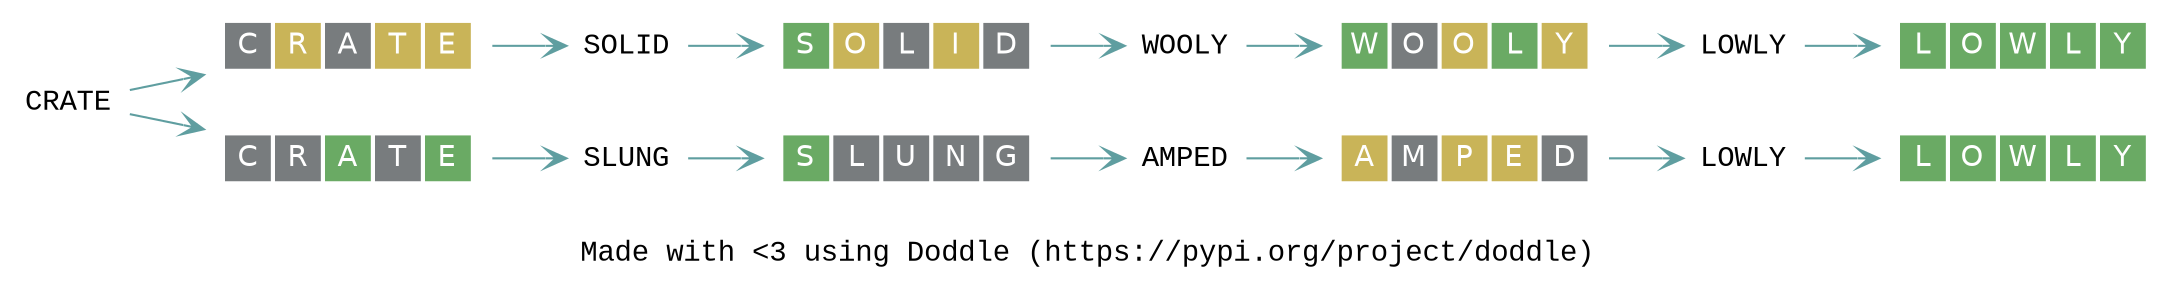 digraph Doddle {
	graph [dpi=60 fontname="Courier New" label="
Made with <3 using Doddle (https://pypi.org/project/doddle)" labelloc=b rankdir=LR]
	node [fontname="Courier New" shape=plaintext]
	edge [arrowhead=vee color=cadetblue]
	g1 [label=CRATE]
	01011 [label=<
            <table border="0" cellborder="0" cellspacing="2">
                <tr>
                    <td bgcolor="#787c7e" width="22" height="22"><font face="Helvetica" color="white">C</font></td>
                    <td bgcolor="#c9b458" width="22" height="22"><font face="Helvetica" color="white">R</font></td>
                    <td bgcolor="#787c7e" width="22" height="22"><font face="Helvetica" color="white">A</font></td>
                    <td bgcolor="#c9b458" width="22" height="22"><font face="Helvetica" color="white">T</font></td>
                    <td bgcolor="#c9b458" width="22" height="22"><font face="Helvetica" color="white">E</font></td>
                </tr>
            </table>>]
	g1 -> 01011
	"01011-g2" [label=TETRI]
	01011 -> "01011-g2"
	"01011-21010" [label=<
            <table border="0" cellborder="0" cellspacing="2">
                <tr>
                    <td bgcolor="#6aaa64" width="22" height="22"><font face="Helvetica" color="white">T</font></td>
                    <td bgcolor="#c9b458" width="22" height="22"><font face="Helvetica" color="white">E</font></td>
                    <td bgcolor="#787c7e" width="22" height="22"><font face="Helvetica" color="white">T</font></td>
                    <td bgcolor="#c9b458" width="22" height="22"><font face="Helvetica" color="white">R</font></td>
                    <td bgcolor="#787c7e" width="22" height="22"><font face="Helvetica" color="white">I</font></td>
                </tr>
            </table>>]
	"01011-g2" -> "01011-21010"
	"01011-21010-g3" [label=THREW]
	"01011-21010" -> "01011-21010-g3"
	"01011-21010-20121" [label=<
            <table border="0" cellborder="0" cellspacing="2">
                <tr>
                    <td bgcolor="#6aaa64" width="22" height="22"><font face="Helvetica" color="white">T</font></td>
                    <td bgcolor="#787c7e" width="22" height="22"><font face="Helvetica" color="white">H</font></td>
                    <td bgcolor="#c9b458" width="22" height="22"><font face="Helvetica" color="white">R</font></td>
                    <td bgcolor="#6aaa64" width="22" height="22"><font face="Helvetica" color="white">E</font></td>
                    <td bgcolor="#c9b458" width="22" height="22"><font face="Helvetica" color="white">W</font></td>
                </tr>
            </table>>]
	"01011-21010-g3" -> "01011-21010-20121"
	"01011-21010-20121-g4" [label=TOWER]
	"01011-21010-20121" -> "01011-21010-20121-g4"
	"01011-21010-20121-22222" [label=<
            <table border="0" cellborder="0" cellspacing="2">
                <tr>
                    <td bgcolor="#6aaa64" width="22" height="22"><font face="Helvetica" color="white">T</font></td>
                    <td bgcolor="#6aaa64" width="22" height="22"><font face="Helvetica" color="white">O</font></td>
                    <td bgcolor="#6aaa64" width="22" height="22"><font face="Helvetica" color="white">W</font></td>
                    <td bgcolor="#6aaa64" width="22" height="22"><font face="Helvetica" color="white">E</font></td>
                    <td bgcolor="#6aaa64" width="22" height="22"><font face="Helvetica" color="white">R</font></td>
                </tr>
            </table>>]
	"01011-21010-20121-g4" -> "01011-21010-20121-22222"
	"01011-g2" [label=SOLID]
	"01011-21010" [label=<
            <table border="0" cellborder="0" cellspacing="2">
                <tr>
                    <td bgcolor="#6aaa64" width="22" height="22"><font face="Helvetica" color="white">S</font></td>
                    <td bgcolor="#c9b458" width="22" height="22"><font face="Helvetica" color="white">O</font></td>
                    <td bgcolor="#787c7e" width="22" height="22"><font face="Helvetica" color="white">L</font></td>
                    <td bgcolor="#c9b458" width="22" height="22"><font face="Helvetica" color="white">I</font></td>
                    <td bgcolor="#787c7e" width="22" height="22"><font face="Helvetica" color="white">D</font></td>
                </tr>
            </table>>]
	"01011-21010-g3" [label=WOOLY]
	"01011-21010-20121" [label=<
            <table border="0" cellborder="0" cellspacing="2">
                <tr>
                    <td bgcolor="#6aaa64" width="22" height="22"><font face="Helvetica" color="white">W</font></td>
                    <td bgcolor="#787c7e" width="22" height="22"><font face="Helvetica" color="white">O</font></td>
                    <td bgcolor="#c9b458" width="22" height="22"><font face="Helvetica" color="white">O</font></td>
                    <td bgcolor="#6aaa64" width="22" height="22"><font face="Helvetica" color="white">L</font></td>
                    <td bgcolor="#c9b458" width="22" height="22"><font face="Helvetica" color="white">Y</font></td>
                </tr>
            </table>>]
	"01011-21010-20121-g4" [label=LOWLY]
	"01011-21010-20121-22222" [label=<
            <table border="0" cellborder="0" cellspacing="2">
                <tr>
                    <td bgcolor="#6aaa64" width="22" height="22"><font face="Helvetica" color="white">L</font></td>
                    <td bgcolor="#6aaa64" width="22" height="22"><font face="Helvetica" color="white">O</font></td>
                    <td bgcolor="#6aaa64" width="22" height="22"><font face="Helvetica" color="white">W</font></td>
                    <td bgcolor="#6aaa64" width="22" height="22"><font face="Helvetica" color="white">L</font></td>
                    <td bgcolor="#6aaa64" width="22" height="22"><font face="Helvetica" color="white">Y</font></td>
                </tr>
            </table>>]
	00202 [label=<
            <table border="0" cellborder="0" cellspacing="2">
                <tr>
                    <td bgcolor="#787c7e" width="22" height="22"><font face="Helvetica" color="white">C</font></td>
                    <td bgcolor="#787c7e" width="22" height="22"><font face="Helvetica" color="white">R</font></td>
                    <td bgcolor="#6aaa64" width="22" height="22"><font face="Helvetica" color="white">A</font></td>
                    <td bgcolor="#787c7e" width="22" height="22"><font face="Helvetica" color="white">T</font></td>
                    <td bgcolor="#6aaa64" width="22" height="22"><font face="Helvetica" color="white">E</font></td>
                </tr>
            </table>>]
	g1 -> 00202
	"00202-g2" [label=SLUNG]
	00202 -> "00202-g2"
	"00202-20000" [label=<
            <table border="0" cellborder="0" cellspacing="2">
                <tr>
                    <td bgcolor="#6aaa64" width="22" height="22"><font face="Helvetica" color="white">S</font></td>
                    <td bgcolor="#787c7e" width="22" height="22"><font face="Helvetica" color="white">L</font></td>
                    <td bgcolor="#787c7e" width="22" height="22"><font face="Helvetica" color="white">U</font></td>
                    <td bgcolor="#787c7e" width="22" height="22"><font face="Helvetica" color="white">N</font></td>
                    <td bgcolor="#787c7e" width="22" height="22"><font face="Helvetica" color="white">G</font></td>
                </tr>
            </table>>]
	"00202-g2" -> "00202-20000"
	"00202-20000-g3" [label=AMPED]
	"00202-20000" -> "00202-20000-g3"
	"00202-20000-10110" [label=<
            <table border="0" cellborder="0" cellspacing="2">
                <tr>
                    <td bgcolor="#c9b458" width="22" height="22"><font face="Helvetica" color="white">A</font></td>
                    <td bgcolor="#787c7e" width="22" height="22"><font face="Helvetica" color="white">M</font></td>
                    <td bgcolor="#c9b458" width="22" height="22"><font face="Helvetica" color="white">P</font></td>
                    <td bgcolor="#c9b458" width="22" height="22"><font face="Helvetica" color="white">E</font></td>
                    <td bgcolor="#787c7e" width="22" height="22"><font face="Helvetica" color="white">D</font></td>
                </tr>
            </table>>]
	"00202-20000-g3" -> "00202-20000-10110"
	"00202-20000-10110-g4" [label=LOWLY]
	"00202-20000-10110" -> "00202-20000-10110-g4"
	"00202-20000-10110-22222" [label=<
            <table border="0" cellborder="0" cellspacing="2">
                <tr>
                    <td bgcolor="#6aaa64" width="22" height="22"><font face="Helvetica" color="white">L</font></td>
                    <td bgcolor="#6aaa64" width="22" height="22"><font face="Helvetica" color="white">O</font></td>
                    <td bgcolor="#6aaa64" width="22" height="22"><font face="Helvetica" color="white">W</font></td>
                    <td bgcolor="#6aaa64" width="22" height="22"><font face="Helvetica" color="white">L</font></td>
                    <td bgcolor="#6aaa64" width="22" height="22"><font face="Helvetica" color="white">Y</font></td>
                </tr>
            </table>>]
	"00202-20000-10110-g4" -> "00202-20000-10110-22222"
}